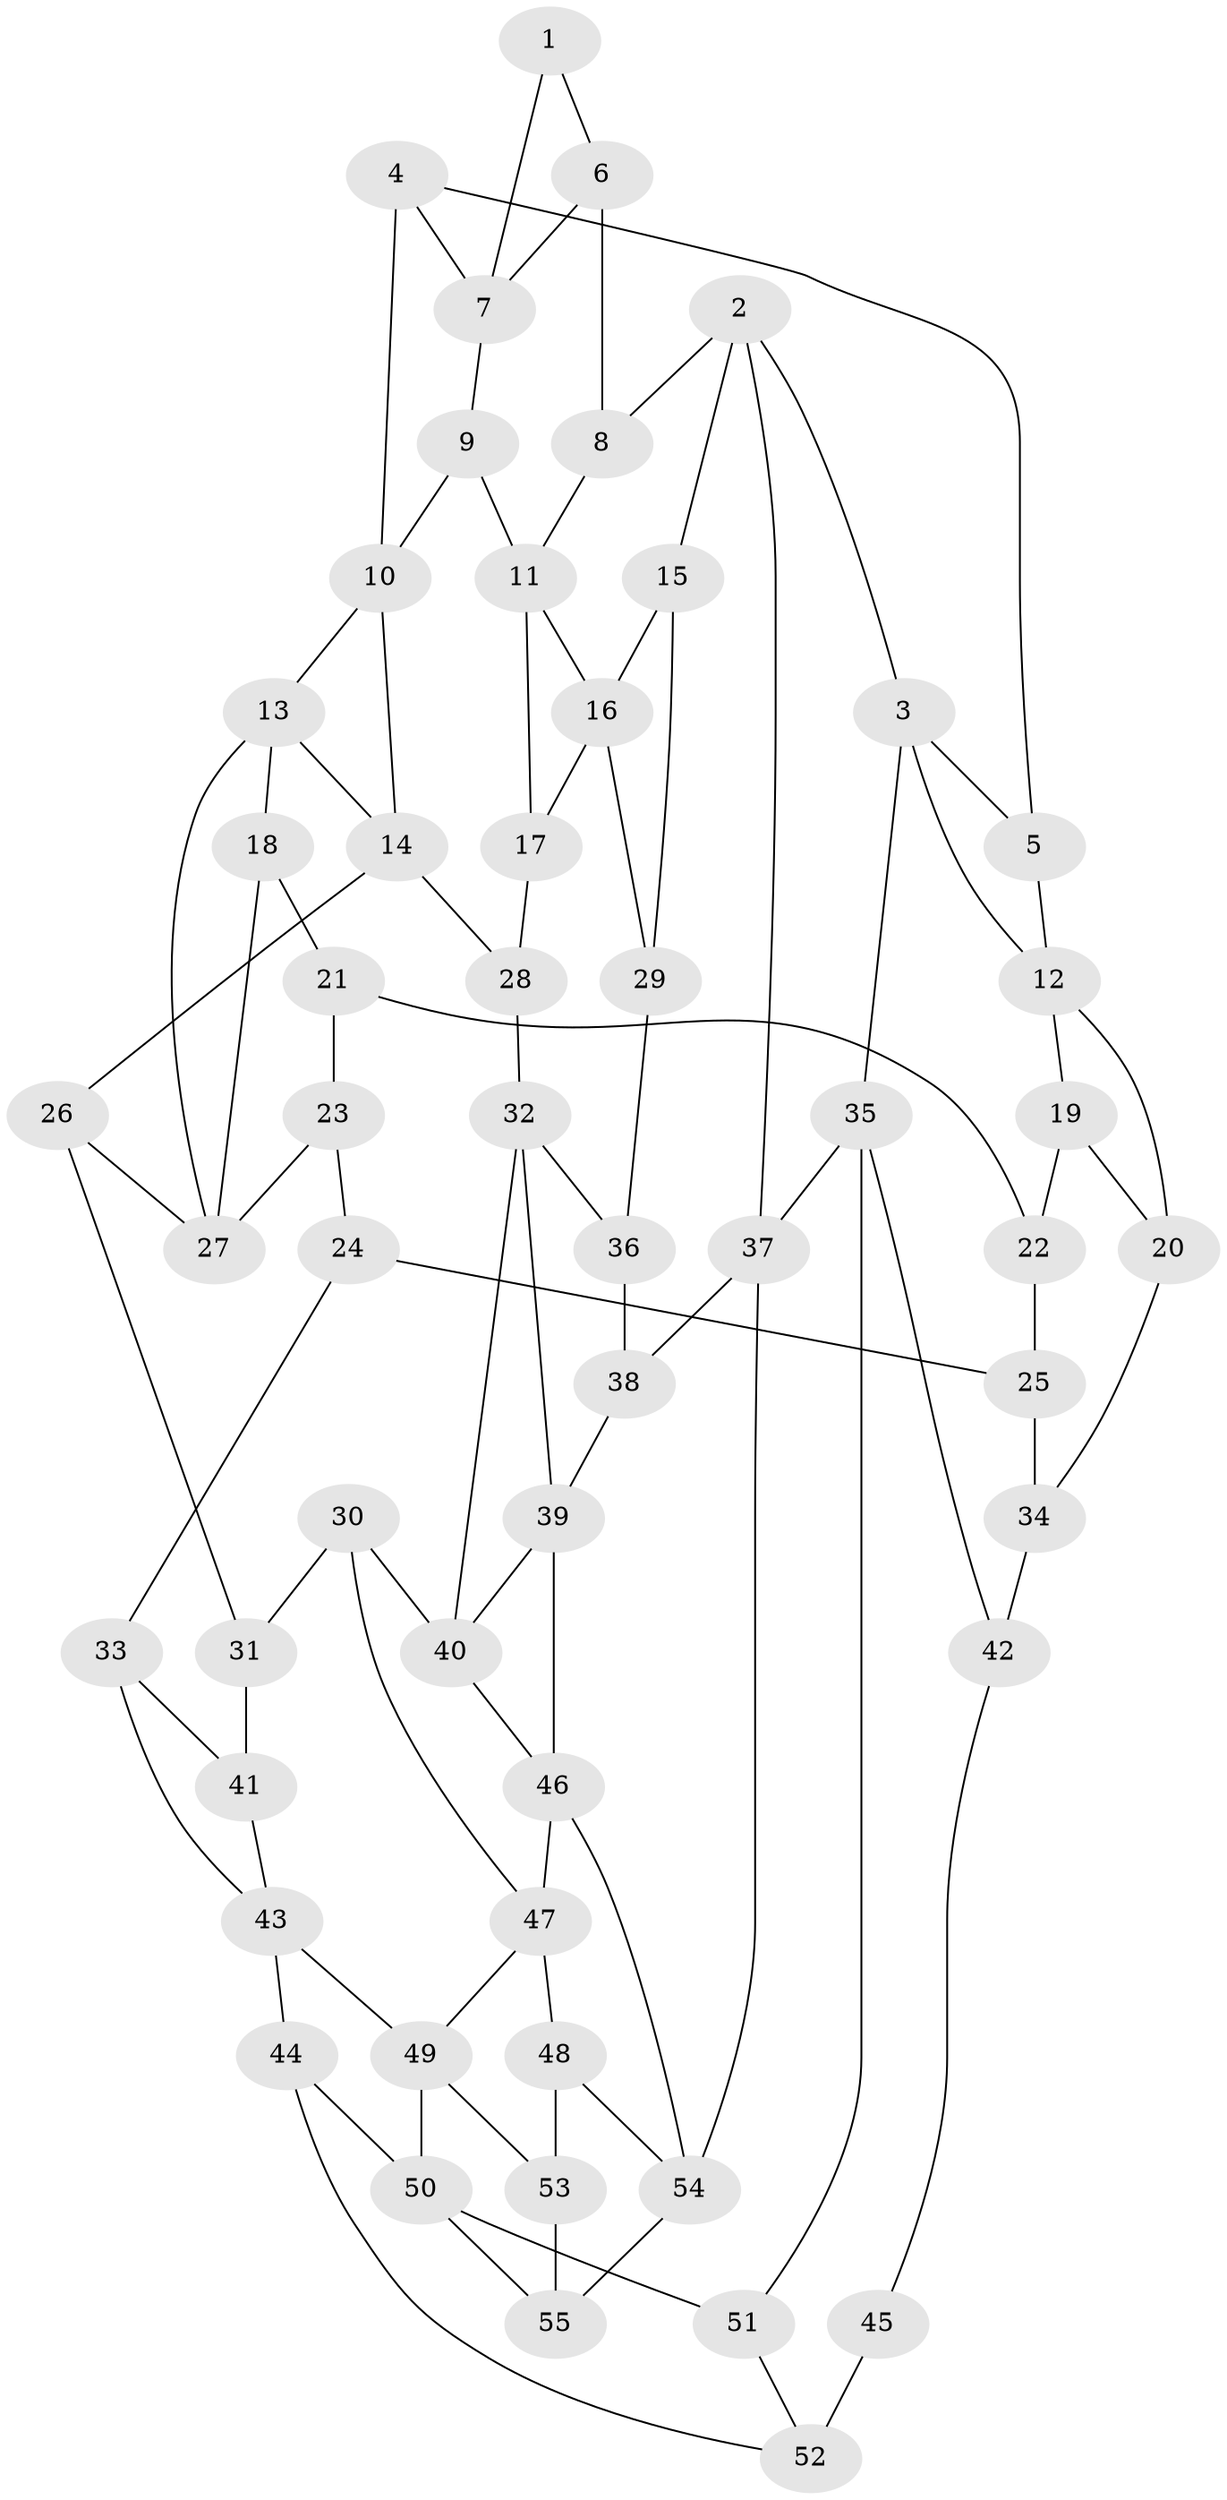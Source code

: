 // original degree distribution, {3: 0.03333333333333333, 4: 0.25555555555555554, 6: 0.25555555555555554, 5: 0.45555555555555555}
// Generated by graph-tools (version 1.1) at 2025/38/03/04/25 23:38:21]
// undirected, 55 vertices, 92 edges
graph export_dot {
  node [color=gray90,style=filled];
  1;
  2;
  3;
  4;
  5;
  6;
  7;
  8;
  9;
  10;
  11;
  12;
  13;
  14;
  15;
  16;
  17;
  18;
  19;
  20;
  21;
  22;
  23;
  24;
  25;
  26;
  27;
  28;
  29;
  30;
  31;
  32;
  33;
  34;
  35;
  36;
  37;
  38;
  39;
  40;
  41;
  42;
  43;
  44;
  45;
  46;
  47;
  48;
  49;
  50;
  51;
  52;
  53;
  54;
  55;
  1 -- 6 [weight=1.0];
  1 -- 7 [weight=1.0];
  2 -- 3 [weight=1.0];
  2 -- 8 [weight=1.0];
  2 -- 15 [weight=1.0];
  2 -- 37 [weight=1.0];
  3 -- 5 [weight=1.0];
  3 -- 12 [weight=1.0];
  3 -- 35 [weight=1.0];
  4 -- 5 [weight=1.0];
  4 -- 7 [weight=1.0];
  4 -- 10 [weight=1.0];
  5 -- 12 [weight=1.0];
  6 -- 7 [weight=1.0];
  6 -- 8 [weight=2.0];
  7 -- 9 [weight=1.0];
  8 -- 11 [weight=1.0];
  9 -- 10 [weight=1.0];
  9 -- 11 [weight=1.0];
  10 -- 13 [weight=1.0];
  10 -- 14 [weight=1.0];
  11 -- 16 [weight=1.0];
  11 -- 17 [weight=1.0];
  12 -- 19 [weight=1.0];
  12 -- 20 [weight=1.0];
  13 -- 14 [weight=1.0];
  13 -- 18 [weight=1.0];
  13 -- 27 [weight=1.0];
  14 -- 26 [weight=1.0];
  14 -- 28 [weight=1.0];
  15 -- 16 [weight=1.0];
  15 -- 29 [weight=1.0];
  16 -- 17 [weight=1.0];
  16 -- 29 [weight=1.0];
  17 -- 28 [weight=2.0];
  18 -- 21 [weight=2.0];
  18 -- 27 [weight=1.0];
  19 -- 20 [weight=1.0];
  19 -- 22 [weight=2.0];
  20 -- 34 [weight=1.0];
  21 -- 22 [weight=1.0];
  21 -- 23 [weight=1.0];
  22 -- 25 [weight=1.0];
  23 -- 24 [weight=1.0];
  23 -- 27 [weight=1.0];
  24 -- 25 [weight=1.0];
  24 -- 33 [weight=1.0];
  25 -- 34 [weight=1.0];
  26 -- 27 [weight=1.0];
  26 -- 31 [weight=1.0];
  28 -- 32 [weight=1.0];
  29 -- 36 [weight=2.0];
  30 -- 31 [weight=1.0];
  30 -- 40 [weight=1.0];
  30 -- 47 [weight=1.0];
  31 -- 41 [weight=1.0];
  32 -- 36 [weight=1.0];
  32 -- 39 [weight=1.0];
  32 -- 40 [weight=1.0];
  33 -- 41 [weight=1.0];
  33 -- 43 [weight=1.0];
  34 -- 42 [weight=2.0];
  35 -- 37 [weight=1.0];
  35 -- 42 [weight=1.0];
  35 -- 51 [weight=1.0];
  36 -- 38 [weight=1.0];
  37 -- 38 [weight=1.0];
  37 -- 54 [weight=1.0];
  38 -- 39 [weight=1.0];
  39 -- 40 [weight=1.0];
  39 -- 46 [weight=1.0];
  40 -- 46 [weight=1.0];
  41 -- 43 [weight=1.0];
  42 -- 45 [weight=1.0];
  43 -- 44 [weight=1.0];
  43 -- 49 [weight=1.0];
  44 -- 50 [weight=1.0];
  44 -- 52 [weight=1.0];
  45 -- 52 [weight=2.0];
  46 -- 47 [weight=1.0];
  46 -- 54 [weight=1.0];
  47 -- 48 [weight=1.0];
  47 -- 49 [weight=1.0];
  48 -- 53 [weight=2.0];
  48 -- 54 [weight=1.0];
  49 -- 50 [weight=1.0];
  49 -- 53 [weight=1.0];
  50 -- 51 [weight=1.0];
  50 -- 55 [weight=1.0];
  51 -- 52 [weight=1.0];
  53 -- 55 [weight=1.0];
  54 -- 55 [weight=1.0];
}
